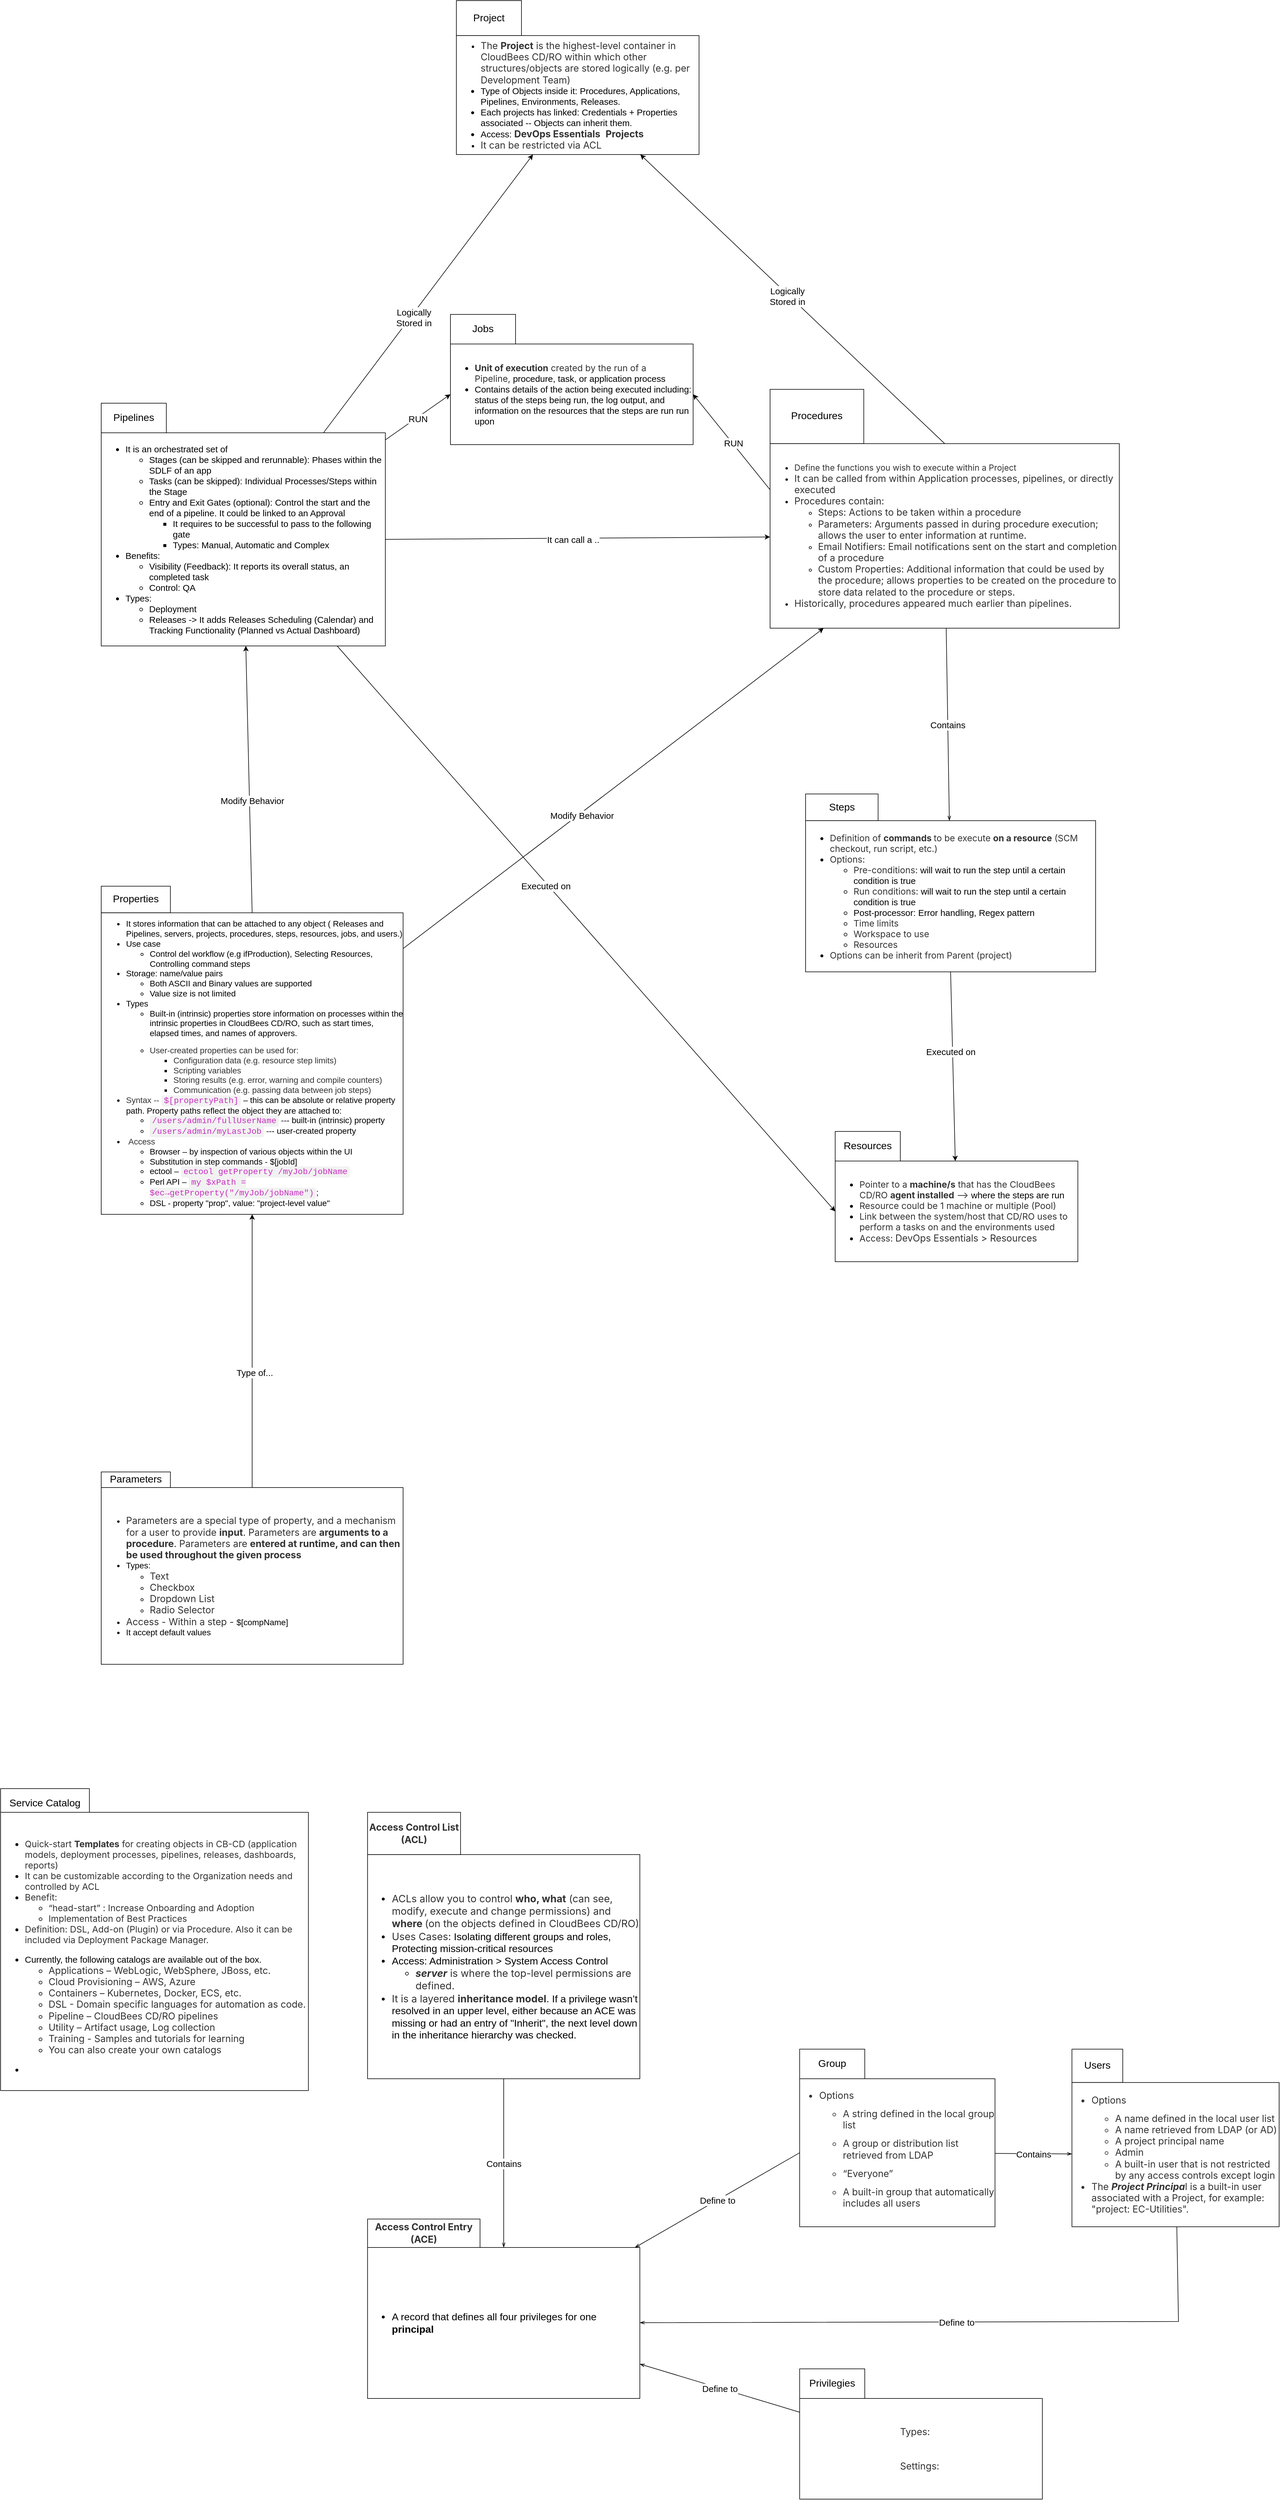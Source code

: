 <mxfile version="20.5.1" type="github">
  <diagram id="cunmrRQe3pm6SeLoBSLd" name="Page-1">
    <mxGraphModel dx="1236" dy="1396" grid="1" gridSize="10" guides="1" tooltips="1" connect="1" arrows="1" fold="1" page="1" pageScale="1" pageWidth="850" pageHeight="1100" math="0" shadow="0">
      <root>
        <mxCell id="0" />
        <mxCell id="1" parent="0" />
        <mxCell id="KL4kwilNAHB5f6T94Mk6-11" value="" style="endArrow=classic;html=1;rounded=0;fontSize=15;entryX=0;entryY=0.5;entryDx=0;entryDy=0;" parent="1" source="KL4kwilNAHB5f6T94Mk6-6" target="KL4kwilNAHB5f6T94Mk6-10" edge="1">
          <mxGeometry width="50" height="50" relative="1" as="geometry">
            <mxPoint x="530" y="640" as="sourcePoint" />
            <mxPoint x="580" y="590" as="targetPoint" />
          </mxGeometry>
        </mxCell>
        <mxCell id="KL4kwilNAHB5f6T94Mk6-12" value="RUN" style="edgeLabel;html=1;align=center;verticalAlign=middle;resizable=0;points=[];fontSize=15;" parent="KL4kwilNAHB5f6T94Mk6-11" vertex="1" connectable="0">
          <mxGeometry x="-0.024" y="-2" relative="1" as="geometry">
            <mxPoint as="offset" />
          </mxGeometry>
        </mxCell>
        <mxCell id="KL4kwilNAHB5f6T94Mk6-13" value="" style="group" parent="1" vertex="1" connectable="0">
          <mxGeometry x="1070" y="580" width="470" height="320" as="geometry" />
        </mxCell>
        <mxCell id="KL4kwilNAHB5f6T94Mk6-9" value="&lt;font style=&quot;font-size: 17px;&quot;&gt;Jobs&lt;br&gt;&lt;/font&gt;" style="rounded=0;whiteSpace=wrap;html=1;" parent="KL4kwilNAHB5f6T94Mk6-13" vertex="1">
          <mxGeometry width="110" height="50" as="geometry" />
        </mxCell>
        <mxCell id="KL4kwilNAHB5f6T94Mk6-10" value="&lt;ul style=&quot;text-align: left; font-size: 15px;&quot;&gt;&lt;li style=&quot;&quot;&gt;&lt;font face=&quot;-apple-system, system-ui, Segoe UI, Ubuntu, sans-serif, Apple Color Emoji, Segoe UI Emoji, Segoe UI Symbol, Noto Color Emoji&quot; color=&quot;#333333&quot;&gt;&lt;span style=&quot;background-color: rgb(255, 255, 255);&quot;&gt;&lt;b&gt;Unit of execution&lt;/b&gt; created by the run of a Pipeline,&amp;nbsp;&lt;/span&gt;&lt;/font&gt;procedure, task, or application process&lt;/li&gt;&lt;li style=&quot;&quot;&gt;Contains details of the action being executed including: status of the steps being run, the log output, and information on the resources that the steps are run run upon&lt;/li&gt;&lt;/ul&gt;" style="rounded=0;whiteSpace=wrap;html=1;fontSize=14;" parent="KL4kwilNAHB5f6T94Mk6-13" vertex="1">
          <mxGeometry y="50" width="410" height="170" as="geometry" />
        </mxCell>
        <mxCell id="KL4kwilNAHB5f6T94Mk6-14" value="" style="group" parent="1" vertex="1" connectable="0">
          <mxGeometry x="480" y="730" width="480" height="410" as="geometry" />
        </mxCell>
        <mxCell id="KL4kwilNAHB5f6T94Mk6-5" value="&lt;font style=&quot;font-size: 17px;&quot;&gt;Pipelines&lt;br&gt;&lt;/font&gt;" style="rounded=0;whiteSpace=wrap;html=1;" parent="KL4kwilNAHB5f6T94Mk6-14" vertex="1">
          <mxGeometry width="110" height="50" as="geometry" />
        </mxCell>
        <mxCell id="KL4kwilNAHB5f6T94Mk6-6" value="&lt;ul style=&quot;text-align: left; font-size: 15px;&quot;&gt;&lt;li style=&quot;&quot;&gt;It is an orchestrated set of&lt;/li&gt;&lt;ul&gt;&lt;li style=&quot;&quot;&gt;Stages (can be skipped and rerunnable): Phases within the SDLF of an app&lt;/li&gt;&lt;li style=&quot;&quot;&gt;Tasks (can be skipped): Individual Processes/Steps within the Stage&amp;nbsp;&lt;/li&gt;&lt;li style=&quot;&quot;&gt;Entry and Exit Gates (optional): Control the start and the end of a pipeline. It could be linked to an Approval&lt;/li&gt;&lt;ul&gt;&lt;li style=&quot;&quot;&gt;It requires to be successful to pass to the following gate&lt;/li&gt;&lt;li style=&quot;&quot;&gt;Types: Manual, Automatic and Complex&lt;/li&gt;&lt;/ul&gt;&lt;/ul&gt;&lt;li style=&quot;&quot;&gt;Benefits:&lt;/li&gt;&lt;ul&gt;&lt;li style=&quot;&quot;&gt;Visibility (Feedback): It reports its overall status, an completed task&lt;/li&gt;&lt;li style=&quot;&quot;&gt;Control: QA&lt;/li&gt;&lt;/ul&gt;&lt;li style=&quot;&quot;&gt;Types:&lt;/li&gt;&lt;ul&gt;&lt;li style=&quot;&quot;&gt;Deployment&lt;/li&gt;&lt;li style=&quot;&quot;&gt;Releases -&amp;gt; It adds Releases Scheduling (Calendar) and Tracking Functionality (Planned vs Actual Dashboard)&lt;/li&gt;&lt;/ul&gt;&lt;/ul&gt;" style="rounded=0;whiteSpace=wrap;html=1;fontSize=14;" parent="KL4kwilNAHB5f6T94Mk6-14" vertex="1">
          <mxGeometry y="50" width="480" height="360" as="geometry" />
        </mxCell>
        <mxCell id="KL4kwilNAHB5f6T94Mk6-18" value="" style="endArrow=classic;html=1;rounded=0;fontSize=15;exitX=0.5;exitY=0;exitDx=0;exitDy=0;" parent="1" source="2sUulGhKF5afohLX6DZR-32" target="KL4kwilNAHB5f6T94Mk6-6" edge="1">
          <mxGeometry width="50" height="50" relative="1" as="geometry">
            <mxPoint x="360" y="550" as="sourcePoint" />
            <mxPoint x="722.842" y="350" as="targetPoint" />
          </mxGeometry>
        </mxCell>
        <mxCell id="KL4kwilNAHB5f6T94Mk6-24" value="Modify Behavior" style="edgeLabel;html=1;align=center;verticalAlign=middle;resizable=0;points=[];fontSize=15;" parent="KL4kwilNAHB5f6T94Mk6-18" vertex="1" connectable="0">
          <mxGeometry x="-0.157" y="-4" relative="1" as="geometry">
            <mxPoint as="offset" />
          </mxGeometry>
        </mxCell>
        <mxCell id="KL4kwilNAHB5f6T94Mk6-20" value="" style="group" parent="1" vertex="1" connectable="0">
          <mxGeometry x="1610" y="670" width="590" height="440" as="geometry" />
        </mxCell>
        <mxCell id="2sUulGhKF5afohLX6DZR-43" value="" style="group" parent="KL4kwilNAHB5f6T94Mk6-20" vertex="1" connectable="0">
          <mxGeometry y="36.621" width="590" height="403.379" as="geometry" />
        </mxCell>
        <mxCell id="KL4kwilNAHB5f6T94Mk6-21" value="&lt;font style=&quot;font-size: 17px;&quot;&gt;Procedures&lt;br&gt;&lt;/font&gt;" style="rounded=0;whiteSpace=wrap;html=1;" parent="2sUulGhKF5afohLX6DZR-43" vertex="1">
          <mxGeometry width="158.293" height="91.677" as="geometry" />
        </mxCell>
        <mxCell id="KL4kwilNAHB5f6T94Mk6-22" value="&lt;ul style=&quot;text-align: left;&quot;&gt;&lt;li style=&quot;&quot;&gt;&lt;font style=&quot;font-size: 14px;&quot;&gt;&lt;span style=&quot;color: rgb(51, 51, 51); font-family: -apple-system, &amp;quot;system-ui&amp;quot;, &amp;quot;Segoe UI&amp;quot;, Ubuntu, sans-serif, &amp;quot;Apple Color Emoji&amp;quot;, &amp;quot;Segoe UI Emoji&amp;quot;, &amp;quot;Segoe UI Symbol&amp;quot;, &amp;quot;Noto Color Emoji&amp;quot;; background-color: rgb(255, 255, 255);&quot;&gt;Define the functions you wish to execute within a Project&lt;/span&gt;&lt;br&gt;&lt;/font&gt;&lt;/li&gt;&lt;li style=&quot;&quot;&gt;&lt;span style=&quot;color: rgb(51, 51, 51); font-family: -apple-system, &amp;quot;system-ui&amp;quot;, &amp;quot;Segoe UI&amp;quot;, Ubuntu, sans-serif, &amp;quot;Apple Color Emoji&amp;quot;, &amp;quot;Segoe UI Emoji&amp;quot;, &amp;quot;Segoe UI Symbol&amp;quot;, &amp;quot;Noto Color Emoji&amp;quot;; background-color: rgb(255, 255, 255);&quot;&gt;&lt;font size=&quot;3&quot;&gt;It can be called from within Application processes, pipelines, or directly executed&lt;br&gt;&lt;/font&gt;&lt;/span&gt;&lt;/li&gt;&lt;li style=&quot;&quot;&gt;&lt;font size=&quot;3&quot;&gt;&lt;span style=&quot;color: rgb(51, 51, 51); font-family: -apple-system, system-ui, &amp;quot;Segoe UI&amp;quot;, Ubuntu, sans-serif, &amp;quot;Apple Color Emoji&amp;quot;, &amp;quot;Segoe UI Emoji&amp;quot;, &amp;quot;Segoe UI Symbol&amp;quot;, &amp;quot;Noto Color Emoji&amp;quot;; background-color: initial;&quot;&gt;Procedures contain:&lt;/span&gt;&lt;br&gt;&lt;/font&gt;&lt;/li&gt;&lt;ul&gt;&lt;li style=&quot;&quot;&gt;&lt;span style=&quot;color: rgb(51, 51, 51); font-family: -apple-system, system-ui, &amp;quot;Segoe UI&amp;quot;, Ubuntu, sans-serif, &amp;quot;Apple Color Emoji&amp;quot;, &amp;quot;Segoe UI Emoji&amp;quot;, &amp;quot;Segoe UI Symbol&amp;quot;, &amp;quot;Noto Color Emoji&amp;quot;; background-color: initial;&quot;&gt;&lt;font size=&quot;3&quot;&gt;Steps: Actions to be taken within a procedure&lt;/font&gt;&lt;/span&gt;&lt;/li&gt;&lt;li style=&quot;&quot;&gt;&lt;span style=&quot;color: rgb(51, 51, 51); font-family: -apple-system, system-ui, &amp;quot;Segoe UI&amp;quot;, Ubuntu, sans-serif, &amp;quot;Apple Color Emoji&amp;quot;, &amp;quot;Segoe UI Emoji&amp;quot;, &amp;quot;Segoe UI Symbol&amp;quot;, &amp;quot;Noto Color Emoji&amp;quot;; background-color: initial;&quot;&gt;&lt;font size=&quot;3&quot;&gt;Parameters: Arguments passed in during procedure execution; allows the user to enter information at runtime.&lt;/font&gt;&lt;/span&gt;&lt;/li&gt;&lt;li style=&quot;&quot;&gt;&lt;span style=&quot;color: rgb(51, 51, 51); font-family: -apple-system, system-ui, &amp;quot;Segoe UI&amp;quot;, Ubuntu, sans-serif, &amp;quot;Apple Color Emoji&amp;quot;, &amp;quot;Segoe UI Emoji&amp;quot;, &amp;quot;Segoe UI Symbol&amp;quot;, &amp;quot;Noto Color Emoji&amp;quot;; background-color: initial;&quot;&gt;&lt;font size=&quot;3&quot;&gt;Email Notifiers: Email notifications sent on the start and completion of a procedure&lt;/font&gt;&lt;/span&gt;&lt;/li&gt;&lt;li style=&quot;&quot;&gt;&lt;font size=&quot;3&quot; face=&quot;-apple-system, system-ui, Segoe UI, Ubuntu, sans-serif, Apple Color Emoji, Segoe UI Emoji, Segoe UI Symbol, Noto Color Emoji&quot; color=&quot;#333333&quot;&gt;Custom Properties: Additional information that could be used by the procedure; allows properties to be created on the procedure to store data related to the procedure or steps.&lt;/font&gt;&lt;/li&gt;&lt;/ul&gt;&lt;li&gt;&lt;font size=&quot;3&quot; face=&quot;-apple-system, system-ui, Segoe UI, Ubuntu, sans-serif, Apple Color Emoji, Segoe UI Emoji, Segoe UI Symbol, Noto Color Emoji&quot; color=&quot;#333333&quot;&gt;Historically, procedures appeared much earlier than pipelines.&lt;br&gt;&lt;/font&gt;&lt;/li&gt;&lt;/ul&gt;" style="rounded=0;whiteSpace=wrap;html=1;fontSize=14;" parent="2sUulGhKF5afohLX6DZR-43" vertex="1">
          <mxGeometry y="91.677" width="590" height="311.702" as="geometry" />
        </mxCell>
        <mxCell id="KL4kwilNAHB5f6T94Mk6-25" value="" style="endArrow=classic;html=1;rounded=0;fontSize=15;exitX=0.5;exitY=0;exitDx=0;exitDy=0;" parent="1" source="KL4kwilNAHB5f6T94Mk6-22" target="KL4kwilNAHB5f6T94Mk6-17" edge="1">
          <mxGeometry width="50" height="50" relative="1" as="geometry">
            <mxPoint x="310" y="600" as="sourcePoint" />
            <mxPoint x="310" y="500" as="targetPoint" />
          </mxGeometry>
        </mxCell>
        <mxCell id="2sUulGhKF5afohLX6DZR-15" value="&lt;span style=&quot;font-size: 15px;&quot;&gt;Logically&lt;/span&gt;&lt;br style=&quot;font-size: 15px;&quot;&gt;&lt;span style=&quot;font-size: 15px;&quot;&gt;Stored in&lt;/span&gt;" style="edgeLabel;html=1;align=center;verticalAlign=middle;resizable=0;points=[];fontSize=14;" parent="KL4kwilNAHB5f6T94Mk6-25" vertex="1" connectable="0">
          <mxGeometry x="0.03" y="2" relative="1" as="geometry">
            <mxPoint as="offset" />
          </mxGeometry>
        </mxCell>
        <mxCell id="KL4kwilNAHB5f6T94Mk6-28" value="" style="endArrow=classic;html=1;rounded=0;fontSize=15;" parent="1" source="KL4kwilNAHB5f6T94Mk6-6" target="KL4kwilNAHB5f6T94Mk6-17" edge="1">
          <mxGeometry width="50" height="50" relative="1" as="geometry">
            <mxPoint x="439.99" y="341.87" as="sourcePoint" />
            <mxPoint x="354.291" y="250.0" as="targetPoint" />
          </mxGeometry>
        </mxCell>
        <mxCell id="KL4kwilNAHB5f6T94Mk6-29" value="Logically &lt;br&gt;Stored in" style="edgeLabel;html=1;align=center;verticalAlign=middle;resizable=0;points=[];fontSize=15;" parent="KL4kwilNAHB5f6T94Mk6-28" vertex="1" connectable="0">
          <mxGeometry x="-0.157" y="-4" relative="1" as="geometry">
            <mxPoint as="offset" />
          </mxGeometry>
        </mxCell>
        <mxCell id="2sUulGhKF5afohLX6DZR-12" value="" style="group" parent="1" vertex="1" connectable="0">
          <mxGeometry x="930" y="3070" width="460" height="490" as="geometry" />
        </mxCell>
        <mxCell id="2sUulGhKF5afohLX6DZR-3" value="&lt;div style=&quot;text-align: left; font-size: 17px;&quot;&gt;&lt;ul&gt;&lt;li&gt;&lt;span style=&quot;color: rgb(51, 51, 51); font-family: -apple-system, &amp;quot;system-ui&amp;quot;, &amp;quot;Segoe UI&amp;quot;, Ubuntu, sans-serif, &amp;quot;Apple Color Emoji&amp;quot;, &amp;quot;Segoe UI Emoji&amp;quot;, &amp;quot;Segoe UI Symbol&amp;quot;, &amp;quot;Noto Color Emoji&amp;quot;; background-color: rgb(255, 255, 255);&quot;&gt;ACLs allow you to control &lt;b&gt;who, what&lt;/b&gt; (can see, modify, execute and change permissions) and &lt;b&gt;where &lt;/b&gt;(on the objects defined in CloudBees CD/RO)&lt;/span&gt;&lt;/li&gt;&lt;li&gt;&lt;span style=&quot;color: rgb(51, 51, 51); font-family: -apple-system, &amp;quot;system-ui&amp;quot;, &amp;quot;Segoe UI&amp;quot;, Ubuntu, sans-serif, &amp;quot;Apple Color Emoji&amp;quot;, &amp;quot;Segoe UI Emoji&amp;quot;, &amp;quot;Segoe UI Symbol&amp;quot;, &amp;quot;Noto Color Emoji&amp;quot;; background-color: rgb(255, 255, 255);&quot;&gt;Uses Cases:&amp;nbsp;&lt;/span&gt;Isolating different groups and roles, Protecting mission-critical resources&lt;/li&gt;&lt;li&gt;Access: Administration &amp;gt; System Access Control&lt;/li&gt;&lt;ul&gt;&lt;li&gt;&lt;span style=&quot;color: rgb(51, 51, 51); font-family: -apple-system, &amp;quot;system-ui&amp;quot;, &amp;quot;Segoe UI&amp;quot;, Ubuntu, sans-serif, &amp;quot;Apple Color Emoji&amp;quot;, &amp;quot;Segoe UI Emoji&amp;quot;, &amp;quot;Segoe UI Symbol&amp;quot;, &amp;quot;Noto Color Emoji&amp;quot;; background-color: rgb(255, 255, 255);&quot;&gt;&lt;b&gt;&lt;i&gt;server&lt;/i&gt;&lt;/b&gt; is where the top-level permissions are defined.&lt;br&gt;&lt;/span&gt;&lt;/li&gt;&lt;/ul&gt;&lt;li&gt;&lt;span style=&quot;color: rgb(51, 51, 51); font-family: -apple-system, &amp;quot;system-ui&amp;quot;, &amp;quot;Segoe UI&amp;quot;, Ubuntu, sans-serif, &amp;quot;Apple Color Emoji&amp;quot;, &amp;quot;Segoe UI Emoji&amp;quot;, &amp;quot;Segoe UI Symbol&amp;quot;, &amp;quot;Noto Color Emoji&amp;quot;; background-color: rgb(255, 255, 255);&quot;&gt;It is a layered &lt;b&gt;inheritance model&lt;/b&gt;.&amp;nbsp;&lt;/span&gt;If a privilege wasn’t resolved in an upper level, either because an ACE was missing or had an entry of &quot;Inherit&quot;, the next level down in the inheritance hierarchy was checked.&lt;/li&gt;&lt;/ul&gt;&lt;/div&gt;" style="rounded=0;whiteSpace=wrap;html=1;fontSize=14;" parent="2sUulGhKF5afohLX6DZR-12" vertex="1">
          <mxGeometry y="111.364" width="460.0" height="378.636" as="geometry" />
        </mxCell>
        <mxCell id="2sUulGhKF5afohLX6DZR-10" value="&lt;font style=&quot;font-size: 17px;&quot;&gt;&lt;span style=&quot;box-sizing: border-box; font-weight: bolder; color: rgb(51, 51, 51); font-family: -apple-system, &amp;quot;system-ui&amp;quot;, &amp;quot;Segoe UI&amp;quot;, Ubuntu, sans-serif, &amp;quot;Apple Color Emoji&amp;quot;, &amp;quot;Segoe UI Emoji&amp;quot;, &amp;quot;Segoe UI Symbol&amp;quot;, &amp;quot;Noto Color Emoji&amp;quot;; font-size: 16px; text-align: left; background-color: rgb(255, 255, 255);&quot;&gt;Access Control List (ACL)&lt;/span&gt;&lt;br&gt;&lt;/font&gt;" style="rounded=0;whiteSpace=wrap;html=1;" parent="2sUulGhKF5afohLX6DZR-12" vertex="1">
          <mxGeometry y="40" width="157.07" height="71.36" as="geometry" />
        </mxCell>
        <mxCell id="2sUulGhKF5afohLX6DZR-13" value="" style="group" parent="1" vertex="1" connectable="0">
          <mxGeometry x="1080" y="50" width="410" height="260" as="geometry" />
        </mxCell>
        <mxCell id="KL4kwilNAHB5f6T94Mk6-15" value="" style="group" parent="2sUulGhKF5afohLX6DZR-13" vertex="1" connectable="0">
          <mxGeometry width="410" height="260" as="geometry" />
        </mxCell>
        <mxCell id="KL4kwilNAHB5f6T94Mk6-16" value="&lt;font style=&quot;font-size: 17px;&quot;&gt;Project&lt;br&gt;&lt;/font&gt;" style="rounded=0;whiteSpace=wrap;html=1;" parent="KL4kwilNAHB5f6T94Mk6-15" vertex="1">
          <mxGeometry width="110" height="59.091" as="geometry" />
        </mxCell>
        <mxCell id="KL4kwilNAHB5f6T94Mk6-17" value="&lt;ul style=&quot;text-align: left;&quot;&gt;&lt;li style=&quot;&quot;&gt;&lt;span style=&quot;font-size: 16px; color: rgb(51, 51, 51); font-family: -apple-system, &amp;quot;system-ui&amp;quot;, &amp;quot;Segoe UI&amp;quot;, Ubuntu, sans-serif, &amp;quot;Apple Color Emoji&amp;quot;, &amp;quot;Segoe UI Emoji&amp;quot;, &amp;quot;Segoe UI Symbol&amp;quot;, &amp;quot;Noto Color Emoji&amp;quot;; background-color: rgb(255, 255, 255);&quot;&gt;The&amp;nbsp;&lt;/span&gt;&lt;span style=&quot;font-size: 16px; box-sizing: border-box; font-weight: bolder; color: rgb(51, 51, 51); font-family: -apple-system, &amp;quot;system-ui&amp;quot;, &amp;quot;Segoe UI&amp;quot;, Ubuntu, sans-serif, &amp;quot;Apple Color Emoji&amp;quot;, &amp;quot;Segoe UI Emoji&amp;quot;, &amp;quot;Segoe UI Symbol&amp;quot;, &amp;quot;Noto Color Emoji&amp;quot;; background-color: rgb(255, 255, 255);&quot;&gt;Project&lt;/span&gt;&lt;span style=&quot;background-color: rgb(255, 255, 255);&quot;&gt;&lt;font face=&quot;-apple-system, system-ui, Segoe UI, Ubuntu, sans-serif, Apple Color Emoji, Segoe UI Emoji, Segoe UI Symbol, Noto Color Emoji&quot; color=&quot;#333333&quot;&gt;&lt;span style=&quot;font-size: 16px;&quot;&gt;&amp;nbsp;is the highest-level container in CloudBees CD/RO within which other structures/objects are stored logically&amp;nbsp;(e.g. per Development&amp;nbsp;Team)&lt;/span&gt;&lt;/font&gt;&lt;/span&gt;&lt;/li&gt;&lt;li style=&quot;font-size: 15px;&quot;&gt;Type of Objects inside it: Procedures, Applications, Pipelines, Environments, Releases.&amp;nbsp;&lt;/li&gt;&lt;li style=&quot;font-size: 15px;&quot;&gt;Each projects has linked: Credentials + Properties associated -- Objects can inherit them.&lt;br&gt;&lt;/li&gt;&lt;li style=&quot;font-size: 15px;&quot;&gt;Access:&amp;nbsp;&lt;span style=&quot;box-sizing: border-box; font-weight: bolder; color: rgb(51, 51, 51); font-family: -apple-system, &amp;quot;system-ui&amp;quot;, &amp;quot;Segoe UI&amp;quot;, Ubuntu, sans-serif, &amp;quot;Apple Color Emoji&amp;quot;, &amp;quot;Segoe UI Emoji&amp;quot;, &amp;quot;Segoe UI Symbol&amp;quot;, &amp;quot;Noto Color Emoji&amp;quot;; font-size: 16px; background-color: rgb(255, 255, 255);&quot; class=&quot;menu&quot;&gt;DevOps Essentials&lt;/span&gt;&lt;span style=&quot;color: rgb(51, 51, 51); font-family: -apple-system, &amp;quot;system-ui&amp;quot;, &amp;quot;Segoe UI&amp;quot;, Ubuntu, sans-serif, &amp;quot;Apple Color Emoji&amp;quot;, &amp;quot;Segoe UI Emoji&amp;quot;, &amp;quot;Segoe UI Symbol&amp;quot;, &amp;quot;Noto Color Emoji&amp;quot;; font-size: 16px; background-color: rgb(255, 255, 255);&quot;&gt;&amp;nbsp;&lt;/span&gt;&lt;span style=&quot;box-sizing: border-box; -webkit-font-smoothing: antialiased; display: inline-block; font-variant-numeric: normal; font-variant-east-asian: normal; text-rendering: auto; line-height: 1; font-family: &amp;quot;Font Awesome 5 Free&amp;quot;; font-weight: 900; color: rgb(51, 51, 51); font-size: 16px; background-color: rgb(255, 255, 255);&quot; class=&quot;fa fa-angle-right caret&quot;&gt;&lt;/span&gt;&lt;span style=&quot;color: rgb(51, 51, 51); font-family: -apple-system, &amp;quot;system-ui&amp;quot;, &amp;quot;Segoe UI&amp;quot;, Ubuntu, sans-serif, &amp;quot;Apple Color Emoji&amp;quot;, &amp;quot;Segoe UI Emoji&amp;quot;, &amp;quot;Segoe UI Symbol&amp;quot;, &amp;quot;Noto Color Emoji&amp;quot;; font-size: 16px; background-color: rgb(255, 255, 255);&quot;&gt;&amp;nbsp;&lt;/span&gt;&lt;span style=&quot;box-sizing: border-box; font-weight: bolder; color: rgb(51, 51, 51); font-family: -apple-system, &amp;quot;system-ui&amp;quot;, &amp;quot;Segoe UI&amp;quot;, Ubuntu, sans-serif, &amp;quot;Apple Color Emoji&amp;quot;, &amp;quot;Segoe UI Emoji&amp;quot;, &amp;quot;Segoe UI Symbol&amp;quot;, &amp;quot;Noto Color Emoji&amp;quot;; font-size: 16px; background-color: rgb(255, 255, 255);&quot; class=&quot;menuitem&quot;&gt;Projects&lt;/span&gt;&lt;/li&gt;&lt;li style=&quot;&quot;&gt;&lt;font face=&quot;-apple-system, system-ui, Segoe UI, Ubuntu, sans-serif, Apple Color Emoji, Segoe UI Emoji, Segoe UI Symbol, Noto Color Emoji&quot; color=&quot;#333333&quot;&gt;&lt;span style=&quot;font-size: 16px; background-color: rgb(255, 255, 255);&quot;&gt;It can be restricted via ACL&lt;/span&gt;&lt;/font&gt;&lt;/li&gt;&lt;/ul&gt;" style="rounded=0;whiteSpace=wrap;html=1;fontSize=14;" parent="2sUulGhKF5afohLX6DZR-13" vertex="1">
          <mxGeometry y="59.091" width="410" height="200.909" as="geometry" />
        </mxCell>
        <mxCell id="2sUulGhKF5afohLX6DZR-16" value="" style="group" parent="1" vertex="1" connectable="0">
          <mxGeometry x="1670" y="1360" width="490" height="330.45" as="geometry" />
        </mxCell>
        <mxCell id="2sUulGhKF5afohLX6DZR-17" value="&lt;font style=&quot;font-size: 17px;&quot;&gt;Steps&lt;br&gt;&lt;/font&gt;" style="rounded=0;whiteSpace=wrap;html=1;" parent="2sUulGhKF5afohLX6DZR-16" vertex="1">
          <mxGeometry y="30" width="122.5" height="45.1" as="geometry" />
        </mxCell>
        <mxCell id="2sUulGhKF5afohLX6DZR-18" value="&lt;ul style=&quot;text-align: left; font-size: 15px;&quot;&gt;&lt;li style=&quot;&quot;&gt;&lt;font face=&quot;-apple-system, system-ui, Segoe UI, Ubuntu, sans-serif, Apple Color Emoji, Segoe UI Emoji, Segoe UI Symbol, Noto Color Emoji&quot; color=&quot;#333333&quot;&gt;&lt;span style=&quot;background-color: rgb(255, 255, 255);&quot;&gt;Definition of &lt;b&gt;commands &lt;/b&gt;to be execute &lt;b&gt;on a resource&lt;/b&gt; (SCM checkout, run script, etc.)&lt;/span&gt;&lt;/font&gt;&lt;/li&gt;&lt;li style=&quot;&quot;&gt;&lt;font face=&quot;-apple-system, system-ui, Segoe UI, Ubuntu, sans-serif, Apple Color Emoji, Segoe UI Emoji, Segoe UI Symbol, Noto Color Emoji&quot; color=&quot;#333333&quot;&gt;&lt;span style=&quot;background-color: rgb(255, 255, 255);&quot;&gt;Options:&lt;/span&gt;&lt;/font&gt;&lt;/li&gt;&lt;ul&gt;&lt;li style=&quot;&quot;&gt;&lt;font face=&quot;-apple-system, system-ui, Segoe UI, Ubuntu, sans-serif, Apple Color Emoji, Segoe UI Emoji, Segoe UI Symbol, Noto Color Emoji&quot; color=&quot;#333333&quot;&gt;&lt;span style=&quot;background-color: rgb(255, 255, 255);&quot;&gt;Pre-conditions:&amp;nbsp;&lt;/span&gt;&lt;/font&gt;will wait to run the step until a certain condition is true&lt;/li&gt;&lt;li style=&quot;&quot;&gt;&lt;font face=&quot;-apple-system, system-ui, Segoe UI, Ubuntu, sans-serif, Apple Color Emoji, Segoe UI Emoji, Segoe UI Symbol, Noto Color Emoji&quot; color=&quot;#333333&quot;&gt;&lt;span style=&quot;background-color: rgb(255, 255, 255);&quot;&gt;Run conditions:&amp;nbsp;&lt;/span&gt;&lt;/font&gt;will wait to run the step until a certain condition is true&lt;/li&gt;&lt;li style=&quot;&quot;&gt;Post-processor: Error handling, Regex pattern&lt;/li&gt;&lt;li style=&quot;&quot;&gt;&lt;font face=&quot;-apple-system, system-ui, Segoe UI, Ubuntu, sans-serif, Apple Color Emoji, Segoe UI Emoji, Segoe UI Symbol, Noto Color Emoji&quot; color=&quot;#333333&quot;&gt;&lt;span style=&quot;background-color: rgb(255, 255, 255);&quot;&gt;Time limits&lt;/span&gt;&lt;/font&gt;&lt;/li&gt;&lt;li style=&quot;&quot;&gt;&lt;font face=&quot;-apple-system, system-ui, Segoe UI, Ubuntu, sans-serif, Apple Color Emoji, Segoe UI Emoji, Segoe UI Symbol, Noto Color Emoji&quot; color=&quot;#333333&quot;&gt;&lt;span style=&quot;background-color: rgb(255, 255, 255);&quot;&gt;Workspace to use&lt;/span&gt;&lt;/font&gt;&lt;/li&gt;&lt;li style=&quot;&quot;&gt;&lt;font face=&quot;-apple-system, system-ui, Segoe UI, Ubuntu, sans-serif, Apple Color Emoji, Segoe UI Emoji, Segoe UI Symbol, Noto Color Emoji&quot; color=&quot;#333333&quot;&gt;&lt;span style=&quot;background-color: rgb(255, 255, 255);&quot;&gt;Resources&lt;/span&gt;&lt;/font&gt;&lt;/li&gt;&lt;/ul&gt;&lt;li&gt;&lt;font face=&quot;-apple-system, system-ui, Segoe UI, Ubuntu, sans-serif, Apple Color Emoji, Segoe UI Emoji, Segoe UI Symbol, Noto Color Emoji&quot; color=&quot;#333333&quot;&gt;Options can be inherit from Parent (project)&lt;/font&gt;&lt;/li&gt;&lt;/ul&gt;" style="rounded=0;whiteSpace=wrap;html=1;fontSize=14;" parent="2sUulGhKF5afohLX6DZR-16" vertex="1">
          <mxGeometry y="75.102" width="490.0" height="255.348" as="geometry" />
        </mxCell>
        <mxCell id="2sUulGhKF5afohLX6DZR-20" value="Contains" style="endArrow=none;html=1;rounded=0;fontSize=15;endFill=0;startArrow=openThin;startFill=0;" parent="1" source="2sUulGhKF5afohLX6DZR-18" target="KL4kwilNAHB5f6T94Mk6-22" edge="1">
          <mxGeometry width="50" height="50" relative="1" as="geometry">
            <mxPoint x="1970" y="705" as="sourcePoint" />
            <mxPoint x="2120" y="670" as="targetPoint" />
          </mxGeometry>
        </mxCell>
        <mxCell id="2sUulGhKF5afohLX6DZR-22" value="" style="group" parent="1" vertex="1" connectable="0">
          <mxGeometry x="1730" y="1960" width="410" height="220" as="geometry" />
        </mxCell>
        <mxCell id="2sUulGhKF5afohLX6DZR-45" value="" style="group" parent="2sUulGhKF5afohLX6DZR-22" vertex="1" connectable="0">
          <mxGeometry x="-10" width="410" height="220" as="geometry" />
        </mxCell>
        <mxCell id="KL4kwilNAHB5f6T94Mk6-1" value="&lt;font style=&quot;font-size: 17px;&quot;&gt;Resources&lt;/font&gt;" style="rounded=0;whiteSpace=wrap;html=1;" parent="2sUulGhKF5afohLX6DZR-45" vertex="1">
          <mxGeometry width="110" height="50" as="geometry" />
        </mxCell>
        <mxCell id="KL4kwilNAHB5f6T94Mk6-4" value="&lt;ul style=&quot;text-align: left; font-size: 15px;&quot;&gt;&lt;li style=&quot;&quot;&gt;&lt;span style=&quot;color: rgb(51, 51, 51); font-family: -apple-system, &amp;quot;system-ui&amp;quot;, &amp;quot;Segoe UI&amp;quot;, Ubuntu, sans-serif, &amp;quot;Apple Color Emoji&amp;quot;, &amp;quot;Segoe UI Emoji&amp;quot;, &amp;quot;Segoe UI Symbol&amp;quot;, &amp;quot;Noto Color Emoji&amp;quot;; background-color: rgb(255, 255, 255);&quot;&gt;&lt;font style=&quot;font-size: 15px;&quot;&gt;Pointer to a &lt;b&gt;machine/s&lt;/b&gt; that has the CloudBees CD/RO &lt;b&gt;agent installed&lt;/b&gt;&amp;nbsp;--&amp;gt;&amp;nbsp;&lt;/font&gt;&lt;/span&gt;where the steps are run&lt;/li&gt;&lt;li style=&quot;&quot;&gt;&lt;span style=&quot;color: rgb(51, 51, 51); font-family: -apple-system, &amp;quot;system-ui&amp;quot;, &amp;quot;Segoe UI&amp;quot;, Ubuntu, sans-serif, &amp;quot;Apple Color Emoji&amp;quot;, &amp;quot;Segoe UI Emoji&amp;quot;, &amp;quot;Segoe UI Symbol&amp;quot;, &amp;quot;Noto Color Emoji&amp;quot;; background-color: rgb(255, 255, 255);&quot;&gt;Resource could be 1 machine or multiple (Pool)&lt;/span&gt;&lt;/li&gt;&lt;li style=&quot;&quot;&gt;&lt;span style=&quot;color: rgb(51, 51, 51); font-family: -apple-system, &amp;quot;system-ui&amp;quot;, &amp;quot;Segoe UI&amp;quot;, Ubuntu, sans-serif, &amp;quot;Apple Color Emoji&amp;quot;, &amp;quot;Segoe UI Emoji&amp;quot;, &amp;quot;Segoe UI Symbol&amp;quot;, &amp;quot;Noto Color Emoji&amp;quot;; background-color: rgb(255, 255, 255);&quot;&gt;Link between the system/host that CD/RO uses to perform a tasks on and the environments used&lt;/span&gt;&lt;br&gt;&lt;/li&gt;&lt;li style=&quot;&quot;&gt;&lt;span style=&quot;color: rgb(51, 51, 51); font-family: -apple-system, &amp;quot;system-ui&amp;quot;, &amp;quot;Segoe UI&amp;quot;, Ubuntu, sans-serif, &amp;quot;Apple Color Emoji&amp;quot;, &amp;quot;Segoe UI Emoji&amp;quot;, &amp;quot;Segoe UI Symbol&amp;quot;, &amp;quot;Noto Color Emoji&amp;quot;; background-color: rgb(255, 255, 255);&quot;&gt;Access:&amp;nbsp;&lt;/span&gt;&lt;span style=&quot;box-sizing: border-box; color: rgb(51, 51, 51); font-family: -apple-system, &amp;quot;system-ui&amp;quot;, &amp;quot;Segoe UI&amp;quot;, Ubuntu, sans-serif, &amp;quot;Apple Color Emoji&amp;quot;, &amp;quot;Segoe UI Emoji&amp;quot;, &amp;quot;Segoe UI Symbol&amp;quot;, &amp;quot;Noto Color Emoji&amp;quot;; font-size: 16px; background-color: rgb(255, 255, 255);&quot; class=&quot;menu&quot;&gt;DevOps Essentials &amp;gt;&lt;/span&gt;&lt;span style=&quot;color: rgb(51, 51, 51); font-family: -apple-system, &amp;quot;system-ui&amp;quot;, &amp;quot;Segoe UI&amp;quot;, Ubuntu, sans-serif, &amp;quot;Apple Color Emoji&amp;quot;, &amp;quot;Segoe UI Emoji&amp;quot;, &amp;quot;Segoe UI Symbol&amp;quot;, &amp;quot;Noto Color Emoji&amp;quot;; font-size: 16px; background-color: rgb(255, 255, 255);&quot;&gt;&amp;nbsp;&lt;/span&gt;&lt;span style=&quot;box-sizing: border-box; color: rgb(51, 51, 51); font-family: -apple-system, &amp;quot;system-ui&amp;quot;, &amp;quot;Segoe UI&amp;quot;, Ubuntu, sans-serif, &amp;quot;Apple Color Emoji&amp;quot;, &amp;quot;Segoe UI Emoji&amp;quot;, &amp;quot;Segoe UI Symbol&amp;quot;, &amp;quot;Noto Color Emoji&amp;quot;; font-size: 16px; background-color: rgb(255, 255, 255);&quot; class=&quot;menuitem&quot;&gt;Resources&lt;/span&gt;&lt;/li&gt;&lt;/ul&gt;" style="rounded=0;whiteSpace=wrap;html=1;fontSize=14;" parent="2sUulGhKF5afohLX6DZR-45" vertex="1">
          <mxGeometry y="50" width="410" height="170" as="geometry" />
        </mxCell>
        <mxCell id="2sUulGhKF5afohLX6DZR-23" value="" style="endArrow=classic;html=1;rounded=0;fontSize=15;entryX=0;entryY=0.5;entryDx=0;entryDy=0;" parent="1" source="KL4kwilNAHB5f6T94Mk6-6" target="KL4kwilNAHB5f6T94Mk6-4" edge="1">
          <mxGeometry width="50" height="50" relative="1" as="geometry">
            <mxPoint x="2100" y="880" as="sourcePoint" />
            <mxPoint x="2360.0" y="879.777" as="targetPoint" />
          </mxGeometry>
        </mxCell>
        <mxCell id="2sUulGhKF5afohLX6DZR-24" value="Executed on" style="edgeLabel;html=1;align=center;verticalAlign=middle;resizable=0;points=[];fontSize=15;" parent="2sUulGhKF5afohLX6DZR-23" vertex="1" connectable="0">
          <mxGeometry x="-0.157" y="-4" relative="1" as="geometry">
            <mxPoint as="offset" />
          </mxGeometry>
        </mxCell>
        <mxCell id="2sUulGhKF5afohLX6DZR-27" value="" style="endArrow=classic;html=1;rounded=0;fontSize=15;exitX=0;exitY=0.25;exitDx=0;exitDy=0;entryX=1;entryY=0.5;entryDx=0;entryDy=0;" parent="1" source="KL4kwilNAHB5f6T94Mk6-22" target="KL4kwilNAHB5f6T94Mk6-10" edge="1">
          <mxGeometry width="50" height="50" relative="1" as="geometry">
            <mxPoint x="1660" y="1070" as="sourcePoint" />
            <mxPoint x="2018.318" y="1425" as="targetPoint" />
          </mxGeometry>
        </mxCell>
        <mxCell id="2sUulGhKF5afohLX6DZR-28" value="RUN" style="edgeLabel;html=1;align=center;verticalAlign=middle;resizable=0;points=[];fontSize=15;" parent="2sUulGhKF5afohLX6DZR-27" vertex="1" connectable="0">
          <mxGeometry x="-0.024" y="-2" relative="1" as="geometry">
            <mxPoint as="offset" />
          </mxGeometry>
        </mxCell>
        <mxCell id="2sUulGhKF5afohLX6DZR-30" value="" style="group" parent="1" vertex="1" connectable="0">
          <mxGeometry x="480" y="1520" width="510" height="580" as="geometry" />
        </mxCell>
        <mxCell id="2sUulGhKF5afohLX6DZR-31" value="&lt;font style=&quot;font-size: 17px;&quot;&gt;Properties&lt;br&gt;&lt;/font&gt;" style="rounded=0;whiteSpace=wrap;html=1;" parent="2sUulGhKF5afohLX6DZR-30" vertex="1">
          <mxGeometry y="25.778" width="116.871" height="44.956" as="geometry" />
        </mxCell>
        <mxCell id="2sUulGhKF5afohLX6DZR-32" value="&lt;ul style=&quot;&quot;&gt;&lt;li style=&quot;&quot;&gt;It stores information that can be attached to any object ( Releases and Pipelines, servers, projects, procedures, steps, resources, jobs, and users.)&lt;/li&gt;&lt;li style=&quot;&quot;&gt;Use case&lt;/li&gt;&lt;ul&gt;&lt;li style=&quot;&quot;&gt;Control del workflow (e.g ifProduction), Selecting Resources, Controlling command steps&lt;/li&gt;&lt;/ul&gt;&lt;li style=&quot;&quot;&gt;Storage: name/value pairs&lt;/li&gt;&lt;ul&gt;&lt;li style=&quot;&quot;&gt;Both ASCII and Binary values are supported&lt;/li&gt;&lt;li style=&quot;&quot;&gt;Value size is not limited&lt;/li&gt;&lt;/ul&gt;&lt;li&gt;&lt;span style=&quot;background-color: initial;&quot;&gt;Types&lt;/span&gt;&lt;br&gt;&lt;/li&gt;&lt;ul&gt;&lt;li style=&quot;box-sizing: border-box; margin-bottom: 12px;&quot;&gt;&lt;p style=&quot;box-sizing: border-box; margin: 0px;&quot;&gt;Built-in (intrinsic) properties store information on processes within the intrinsic properties in CloudBees CD/RO, such as start times, elapsed times, and names of approvers.&lt;/p&gt;&lt;/li&gt;&lt;li&gt;&lt;span style=&quot;background-color: rgb(255, 255, 255); color: rgb(51, 51, 51);&quot;&gt;User-created properties can be used for:&lt;/span&gt;&lt;br&gt;&lt;/li&gt;&lt;ul&gt;&lt;li&gt;&lt;span style=&quot;background-color: rgb(255, 255, 255); color: rgb(51, 51, 51);&quot;&gt;Configuration data (e.g. resource step limits)&lt;/span&gt;&lt;/li&gt;&lt;li&gt;&lt;span style=&quot;background-color: rgb(255, 255, 255); color: rgb(51, 51, 51);&quot;&gt;Scripting variables&lt;/span&gt;&lt;/li&gt;&lt;li&gt;&lt;span style=&quot;background-color: rgb(255, 255, 255); color: rgb(51, 51, 51);&quot;&gt;Storing results (e.g. error, warning and compile counters)&lt;/span&gt;&lt;/li&gt;&lt;li&gt;&lt;span style=&quot;background-color: rgb(255, 255, 255); color: rgb(51, 51, 51);&quot;&gt;Communication (e.g. passing data between job steps)&lt;/span&gt;&lt;/li&gt;&lt;/ul&gt;&lt;/ul&gt;&lt;li&gt;&lt;font color=&quot;#333333&quot;&gt;Syntax --&amp;nbsp;&lt;/font&gt;&lt;code style=&quot;box-sizing: border-box; font-family: SFMono-Regular, Menlo, Monaco, Consolas, &amp;quot;Liberation Mono&amp;quot;, &amp;quot;Courier New&amp;quot;, monospace; overflow-wrap: break-word; color: rgb(199, 46, 191); word-break: break-word; background-color: rgb(242, 242, 242); padding: 0.075rem 0.25rem 0.125rem; border-radius: 0.2rem;&quot;&gt;$[propertyPath]&lt;/code&gt;&lt;span style=&quot;background-color: initial;&quot;&gt;&amp;nbsp;&lt;/span&gt;&lt;span style=&quot;background-color: initial;&quot;&gt;– this can be absolute or relative property path. Property paths reflect the object they are attached to:&lt;/span&gt;&lt;/li&gt;&lt;ul&gt;&lt;li&gt;&lt;code style=&quot;box-sizing: border-box; font-family: SFMono-Regular, Menlo, Monaco, Consolas, &amp;quot;Liberation Mono&amp;quot;, &amp;quot;Courier New&amp;quot;, monospace; overflow-wrap: break-word; color: rgb(199, 46, 191); word-break: break-word; background-color: rgb(242, 242, 242); padding: 0.075rem 0.25rem 0.125rem; border-radius: 0.2rem;&quot;&gt;/users/admin/fullUserName&lt;/code&gt;&lt;span style=&quot;background-color: initial;&quot;&gt;&amp;nbsp;--- built-in (intrinsic) property&lt;/span&gt;&lt;/li&gt;&lt;li&gt;&lt;code style=&quot;box-sizing: border-box; font-family: SFMono-Regular, Menlo, Monaco, Consolas, &amp;quot;Liberation Mono&amp;quot;, &amp;quot;Courier New&amp;quot;, monospace; overflow-wrap: break-word; color: rgb(199, 46, 191); word-break: break-word; background-color: rgb(242, 242, 242); padding: 0.075rem 0.25rem 0.125rem; border-radius: 0.2rem;&quot;&gt;/users/admin/myLastJob&lt;/code&gt;&lt;span style=&quot;background-color: initial;&quot;&gt;&amp;nbsp;--- user-created property&lt;/span&gt;&lt;/li&gt;&lt;/ul&gt;&lt;li&gt;&lt;span style=&quot;color: rgb(51, 51, 51); background-color: initial;&quot;&gt;&amp;nbsp;Access&lt;/span&gt;&lt;br&gt;&lt;/li&gt;&lt;ul&gt;&lt;li&gt;&lt;span style=&quot;background-color: initial;&quot;&gt;Browser – by inspection of various objects within the UI&lt;/span&gt;&lt;/li&gt;&lt;li&gt;&lt;span style=&quot;background-color: initial;&quot;&gt;Substitution in step commands - $[jobId]&lt;/span&gt;&lt;/li&gt;&lt;li&gt;&lt;span style=&quot;background-color: initial;&quot;&gt;ectool –&lt;/span&gt;&lt;span style=&quot;background-color: initial;&quot;&gt;&amp;nbsp;&lt;/span&gt;&lt;code style=&quot;box-sizing: border-box; font-family: SFMono-Regular, Menlo, Monaco, Consolas, &amp;quot;Liberation Mono&amp;quot;, &amp;quot;Courier New&amp;quot;, monospace; overflow-wrap: break-word; color: rgb(199, 46, 191); word-break: break-word; background-color: rgb(242, 242, 242); padding: 0.075rem 0.25rem 0.125rem; border-radius: 0.2rem;&quot;&gt;ectool getProperty /myJob/jobName&lt;/code&gt;&lt;/li&gt;&lt;li&gt;&lt;span style=&quot;background-color: initial;&quot;&gt;Perl API –&lt;/span&gt;&lt;span style=&quot;background-color: initial;&quot;&gt;&amp;nbsp;&lt;/span&gt;&lt;code style=&quot;box-sizing: border-box; font-family: SFMono-Regular, Menlo, Monaco, Consolas, &amp;quot;Liberation Mono&amp;quot;, &amp;quot;Courier New&amp;quot;, monospace; overflow-wrap: break-word; color: rgb(199, 46, 191); word-break: break-word; background-color: rgb(242, 242, 242); padding: 0.075rem 0.25rem 0.125rem; border-radius: 0.2rem;&quot;&gt;my $xPath = $ec→getProperty(&quot;/myJob/jobName&quot;)&lt;/code&gt;&lt;span style=&quot;background-color: initial;&quot;&gt;;&lt;/span&gt;&lt;/li&gt;&lt;li&gt;&lt;span style=&quot;background-color: initial;&quot;&gt;DSL - property &quot;prop&quot;, value: &quot;project-level value&quot;&lt;/span&gt;&lt;/li&gt;&lt;/ul&gt;&lt;/ul&gt;" style="rounded=0;whiteSpace=wrap;html=1;fontSize=14;align=left;" parent="2sUulGhKF5afohLX6DZR-30" vertex="1">
          <mxGeometry y="70.732" width="510.0" height="509.268" as="geometry" />
        </mxCell>
        <mxCell id="2sUulGhKF5afohLX6DZR-34" value="" style="endArrow=classic;html=1;rounded=0;fontSize=15;exitX=1;exitY=0.5;exitDx=0;exitDy=0;" parent="1" source="KL4kwilNAHB5f6T94Mk6-6" target="KL4kwilNAHB5f6T94Mk6-22" edge="1">
          <mxGeometry width="50" height="50" relative="1" as="geometry">
            <mxPoint x="1130" y="950" as="sourcePoint" />
            <mxPoint x="1680" y="1294.62" as="targetPoint" />
          </mxGeometry>
        </mxCell>
        <mxCell id="2sUulGhKF5afohLX6DZR-35" value="It can call a ..&lt;br&gt;" style="edgeLabel;html=1;align=center;verticalAlign=middle;resizable=0;points=[];fontSize=15;" parent="2sUulGhKF5afohLX6DZR-34" vertex="1" connectable="0">
          <mxGeometry x="-0.024" y="-2" relative="1" as="geometry">
            <mxPoint as="offset" />
          </mxGeometry>
        </mxCell>
        <mxCell id="2sUulGhKF5afohLX6DZR-36" value="" style="group" parent="1" vertex="1" connectable="0">
          <mxGeometry x="480" y="2520" width="510" height="340" as="geometry" />
        </mxCell>
        <mxCell id="2sUulGhKF5afohLX6DZR-37" value="&lt;font style=&quot;font-size: 17px;&quot;&gt;Parameters&lt;br&gt;&lt;/font&gt;" style="rounded=0;whiteSpace=wrap;html=1;" parent="2sUulGhKF5afohLX6DZR-36" vertex="1">
          <mxGeometry y="15.111" width="116.871" height="26.354" as="geometry" />
        </mxCell>
        <mxCell id="2sUulGhKF5afohLX6DZR-38" value="&lt;ul style=&quot;&quot;&gt;&lt;li style=&quot;&quot;&gt;&lt;span style=&quot;color: rgb(51, 51, 51); font-family: -apple-system, &amp;quot;system-ui&amp;quot;, &amp;quot;Segoe UI&amp;quot;, Ubuntu, sans-serif, &amp;quot;Apple Color Emoji&amp;quot;, &amp;quot;Segoe UI Emoji&amp;quot;, &amp;quot;Segoe UI Symbol&amp;quot;, &amp;quot;Noto Color Emoji&amp;quot;; font-size: 16px; background-color: rgb(255, 255, 255);&quot;&gt;Parameters are a special type of property, and a mechanism for a user to provide &lt;b&gt;input&lt;/b&gt;. Parameters are &lt;b&gt;arguments to a procedure&lt;/b&gt;. Parameters are &lt;b&gt;entered at runtime, and can then be used throughout the given process&lt;/b&gt;&lt;/span&gt;&lt;/li&gt;&lt;li style=&quot;&quot;&gt;Types:&lt;/li&gt;&lt;ul&gt;&lt;li&gt;&lt;span style=&quot;background-color: rgb(255, 255, 255); color: rgb(51, 51, 51); font-family: -apple-system, &amp;quot;system-ui&amp;quot;, &amp;quot;Segoe UI&amp;quot;, Ubuntu, sans-serif, &amp;quot;Apple Color Emoji&amp;quot;, &amp;quot;Segoe UI Emoji&amp;quot;, &amp;quot;Segoe UI Symbol&amp;quot;, &amp;quot;Noto Color Emoji&amp;quot;; font-size: 16px;&quot;&gt;Text&lt;/span&gt;&lt;/li&gt;&lt;li&gt;&lt;span style=&quot;background-color: rgb(255, 255, 255); color: rgb(51, 51, 51); font-family: -apple-system, &amp;quot;system-ui&amp;quot;, &amp;quot;Segoe UI&amp;quot;, Ubuntu, sans-serif, &amp;quot;Apple Color Emoji&amp;quot;, &amp;quot;Segoe UI Emoji&amp;quot;, &amp;quot;Segoe UI Symbol&amp;quot;, &amp;quot;Noto Color Emoji&amp;quot;; font-size: 16px;&quot;&gt;Checkbox&lt;/span&gt;&lt;/li&gt;&lt;li&gt;&lt;span style=&quot;background-color: rgb(255, 255, 255); color: rgb(51, 51, 51); font-family: -apple-system, &amp;quot;system-ui&amp;quot;, &amp;quot;Segoe UI&amp;quot;, Ubuntu, sans-serif, &amp;quot;Apple Color Emoji&amp;quot;, &amp;quot;Segoe UI Emoji&amp;quot;, &amp;quot;Segoe UI Symbol&amp;quot;, &amp;quot;Noto Color Emoji&amp;quot;; font-size: 16px;&quot;&gt;Dropdown List&lt;/span&gt;&lt;/li&gt;&lt;li&gt;&lt;span style=&quot;background-color: rgb(255, 255, 255); color: rgb(51, 51, 51); font-family: -apple-system, &amp;quot;system-ui&amp;quot;, &amp;quot;Segoe UI&amp;quot;, Ubuntu, sans-serif, &amp;quot;Apple Color Emoji&amp;quot;, &amp;quot;Segoe UI Emoji&amp;quot;, &amp;quot;Segoe UI Symbol&amp;quot;, &amp;quot;Noto Color Emoji&amp;quot;; font-size: 16px;&quot;&gt;Radio Selector&lt;/span&gt;&lt;/li&gt;&lt;/ul&gt;&lt;li&gt;&lt;font face=&quot;-apple-system, system-ui, Segoe UI, Ubuntu, sans-serif, Apple Color Emoji, Segoe UI Emoji, Segoe UI Symbol, Noto Color Emoji&quot; color=&quot;#333333&quot;&gt;&lt;span style=&quot;font-size: 16px;&quot;&gt;Access - Within a step -&amp;nbsp;&lt;/span&gt;&lt;/font&gt;$[compName]&lt;/li&gt;&lt;li&gt;It accept default values&lt;/li&gt;&lt;/ul&gt;&lt;ul style=&quot;&quot;&gt;&lt;/ul&gt;&lt;ul style=&quot;&quot;&gt;&lt;/ul&gt;&lt;ul style=&quot;&quot;&gt;&lt;/ul&gt;" style="rounded=0;whiteSpace=wrap;html=1;fontSize=14;align=left;" parent="2sUulGhKF5afohLX6DZR-36" vertex="1">
          <mxGeometry y="41.463" width="510.0" height="298.537" as="geometry" />
        </mxCell>
        <mxCell id="2sUulGhKF5afohLX6DZR-39" value="" style="endArrow=classic;html=1;rounded=0;fontSize=15;" parent="1" source="2sUulGhKF5afohLX6DZR-38" target="2sUulGhKF5afohLX6DZR-32" edge="1">
          <mxGeometry width="50" height="50" relative="1" as="geometry">
            <mxPoint x="703.57" y="2070.73" as="sourcePoint" />
            <mxPoint x="704" y="1840" as="targetPoint" />
          </mxGeometry>
        </mxCell>
        <mxCell id="2sUulGhKF5afohLX6DZR-40" value="Type of..." style="edgeLabel;html=1;align=center;verticalAlign=middle;resizable=0;points=[];fontSize=15;" parent="2sUulGhKF5afohLX6DZR-39" vertex="1" connectable="0">
          <mxGeometry x="-0.157" y="-4" relative="1" as="geometry">
            <mxPoint as="offset" />
          </mxGeometry>
        </mxCell>
        <mxCell id="2sUulGhKF5afohLX6DZR-41" value="" style="endArrow=classic;html=1;rounded=0;fontSize=15;" parent="1" source="2sUulGhKF5afohLX6DZR-32" target="KL4kwilNAHB5f6T94Mk6-22" edge="1">
          <mxGeometry width="50" height="50" relative="1" as="geometry">
            <mxPoint x="1010" y="1280" as="sourcePoint" />
            <mxPoint x="1010" y="1039.268" as="targetPoint" />
          </mxGeometry>
        </mxCell>
        <mxCell id="2sUulGhKF5afohLX6DZR-42" value="Modify Behavior" style="edgeLabel;html=1;align=center;verticalAlign=middle;resizable=0;points=[];fontSize=15;" parent="2sUulGhKF5afohLX6DZR-41" vertex="1" connectable="0">
          <mxGeometry x="-0.157" y="-4" relative="1" as="geometry">
            <mxPoint as="offset" />
          </mxGeometry>
        </mxCell>
        <mxCell id="2sUulGhKF5afohLX6DZR-46" value="" style="endArrow=classic;html=1;rounded=0;fontSize=15;exitX=0.5;exitY=1;exitDx=0;exitDy=0;" parent="1" source="2sUulGhKF5afohLX6DZR-18" target="KL4kwilNAHB5f6T94Mk6-4" edge="1">
          <mxGeometry width="50" height="50" relative="1" as="geometry">
            <mxPoint x="1810" y="1460" as="sourcePoint" />
            <mxPoint x="3270.0" y="1930.005" as="targetPoint" />
          </mxGeometry>
        </mxCell>
        <mxCell id="2sUulGhKF5afohLX6DZR-47" value="Executed on" style="edgeLabel;html=1;align=center;verticalAlign=middle;resizable=0;points=[];fontSize=15;" parent="2sUulGhKF5afohLX6DZR-46" vertex="1" connectable="0">
          <mxGeometry x="-0.157" y="-4" relative="1" as="geometry">
            <mxPoint as="offset" />
          </mxGeometry>
        </mxCell>
        <mxCell id="KL4kwilNAHB5f6T94Mk6-7" value="&lt;font style=&quot;font-size: 17px;&quot;&gt;Service Catalog&lt;br&gt;&lt;/font&gt;" style="rounded=0;whiteSpace=wrap;html=1;" parent="1" vertex="1">
          <mxGeometry x="310" y="3070" width="150" height="50" as="geometry" />
        </mxCell>
        <mxCell id="KL4kwilNAHB5f6T94Mk6-8" value="&lt;ul style=&quot;&quot;&gt;&lt;li style=&quot;text-align: left;&quot;&gt;&lt;span style=&quot;background-color: rgb(255, 255, 255);&quot;&gt;&lt;font face=&quot;-apple-system, system-ui, Segoe UI, Ubuntu, sans-serif, Apple Color Emoji, Segoe UI Emoji, Segoe UI Symbol, Noto Color Emoji&quot; color=&quot;#333333&quot;&gt;Quick-start &lt;/font&gt;&lt;b style=&quot;color: rgb(51, 51, 51); font-family: -apple-system, &amp;quot;system-ui&amp;quot;, &amp;quot;Segoe UI&amp;quot;, Ubuntu, sans-serif, &amp;quot;Apple Color Emoji&amp;quot;, &amp;quot;Segoe UI Emoji&amp;quot;, &amp;quot;Segoe UI Symbol&amp;quot;, &amp;quot;Noto Color Emoji&amp;quot;; font-size: 15px;&quot;&gt;Templates&lt;/b&gt;&lt;font face=&quot;-apple-system, system-ui, Segoe UI, Ubuntu, sans-serif, Apple Color Emoji, Segoe UI Emoji, Segoe UI Symbol, Noto Color Emoji&quot; color=&quot;#333333&quot;&gt; for creating objects in CB-CD (application models, deployment processes, pipelines, releases, dashboards, reports)&lt;/font&gt;&lt;/span&gt;&lt;br style=&quot;font-size: 15px;&quot;&gt;&lt;/li&gt;&lt;li style=&quot;font-size: 15px; text-align: left;&quot;&gt;&lt;span style=&quot;color: rgb(51, 51, 51); font-family: -apple-system, &amp;quot;system-ui&amp;quot;, &amp;quot;Segoe UI&amp;quot;, Ubuntu, sans-serif, &amp;quot;Apple Color Emoji&amp;quot;, &amp;quot;Segoe UI Emoji&amp;quot;, &amp;quot;Segoe UI Symbol&amp;quot;, &amp;quot;Noto Color Emoji&amp;quot;; font-size: 15px; background-color: rgb(255, 255, 255);&quot;&gt;It can be customizable according to the Organization needs and controlled by ACL&lt;/span&gt;&lt;/li&gt;&lt;li style=&quot;font-size: 15px; text-align: left;&quot;&gt;&lt;span style=&quot;color: rgb(51, 51, 51); font-family: -apple-system, &amp;quot;system-ui&amp;quot;, &amp;quot;Segoe UI&amp;quot;, Ubuntu, sans-serif, &amp;quot;Apple Color Emoji&amp;quot;, &amp;quot;Segoe UI Emoji&amp;quot;, &amp;quot;Segoe UI Symbol&amp;quot;, &amp;quot;Noto Color Emoji&amp;quot;; font-size: 15px; background-color: rgb(255, 255, 255);&quot;&gt;Benefit:&amp;nbsp;&lt;/span&gt;&lt;/li&gt;&lt;ul style=&quot;font-size: 15px;&quot;&gt;&lt;li style=&quot;text-align: left; font-size: 15px;&quot;&gt;&lt;span style=&quot;color: rgb(51, 51, 51); font-family: -apple-system, &amp;quot;system-ui&amp;quot;, &amp;quot;Segoe UI&amp;quot;, Ubuntu, sans-serif, &amp;quot;Apple Color Emoji&amp;quot;, &amp;quot;Segoe UI Emoji&amp;quot;, &amp;quot;Segoe UI Symbol&amp;quot;, &amp;quot;Noto Color Emoji&amp;quot;; font-size: 15px; background-color: rgb(255, 255, 255);&quot;&gt;“head-start” : Increase Onboarding and Adoption&lt;/span&gt;&lt;/li&gt;&lt;li style=&quot;text-align: left; font-size: 15px;&quot;&gt;&lt;span style=&quot;color: rgb(51, 51, 51); font-family: -apple-system, &amp;quot;system-ui&amp;quot;, &amp;quot;Segoe UI&amp;quot;, Ubuntu, sans-serif, &amp;quot;Apple Color Emoji&amp;quot;, &amp;quot;Segoe UI Emoji&amp;quot;, &amp;quot;Segoe UI Symbol&amp;quot;, &amp;quot;Noto Color Emoji&amp;quot;; font-size: 15px; background-color: rgb(255, 255, 255);&quot;&gt;Implementation of Best Practices&lt;/span&gt;&lt;/li&gt;&lt;/ul&gt;&lt;li style=&quot;text-align: left;&quot;&gt;&lt;font face=&quot;-apple-system, system-ui, Segoe UI, Ubuntu, sans-serif, Apple Color Emoji, Segoe UI Emoji, Segoe UI Symbol, Noto Color Emoji&quot; color=&quot;#333333&quot;&gt;Definition: DSL, Add-on (Plugin) or via Procedure. Also it can be included via Deployment Package Manager.&lt;/font&gt;&lt;/li&gt;&lt;/ul&gt;&lt;ul style=&quot;&quot;&gt;&lt;li style=&quot;text-align: left;&quot;&gt;Currently, the following catalogs are available out of the box.&lt;/li&gt;&lt;ul&gt;&lt;li style=&quot;text-align: left;&quot;&gt;&lt;span style=&quot;background-color: rgb(255, 255, 255); font-family: -apple-system, &amp;quot;system-ui&amp;quot;, &amp;quot;Segoe UI&amp;quot;, Ubuntu, sans-serif, &amp;quot;Apple Color Emoji&amp;quot;, &amp;quot;Segoe UI Emoji&amp;quot;, &amp;quot;Segoe UI Symbol&amp;quot;, &amp;quot;Noto Color Emoji&amp;quot;; font-size: 16px; color: rgb(51, 51, 51);&quot;&gt;Applications – WebLogic, WebSphere, JBoss, etc.&lt;/span&gt;&lt;/li&gt;&lt;li style=&quot;text-align: left;&quot;&gt;&lt;span style=&quot;background-color: rgb(255, 255, 255); font-family: -apple-system, &amp;quot;system-ui&amp;quot;, &amp;quot;Segoe UI&amp;quot;, Ubuntu, sans-serif, &amp;quot;Apple Color Emoji&amp;quot;, &amp;quot;Segoe UI Emoji&amp;quot;, &amp;quot;Segoe UI Symbol&amp;quot;, &amp;quot;Noto Color Emoji&amp;quot;; font-size: 16px; color: rgb(51, 51, 51);&quot;&gt;Cloud Provisioning – AWS, Azure&lt;/span&gt;&lt;/li&gt;&lt;li style=&quot;text-align: left;&quot;&gt;&lt;span style=&quot;background-color: rgb(255, 255, 255); font-family: -apple-system, &amp;quot;system-ui&amp;quot;, &amp;quot;Segoe UI&amp;quot;, Ubuntu, sans-serif, &amp;quot;Apple Color Emoji&amp;quot;, &amp;quot;Segoe UI Emoji&amp;quot;, &amp;quot;Segoe UI Symbol&amp;quot;, &amp;quot;Noto Color Emoji&amp;quot;; font-size: 16px; color: rgb(51, 51, 51);&quot;&gt;Containers – Kubernetes, Docker, ECS, etc.&lt;/span&gt;&lt;/li&gt;&lt;li style=&quot;text-align: left;&quot;&gt;&lt;span style=&quot;background-color: rgb(255, 255, 255); font-family: -apple-system, &amp;quot;system-ui&amp;quot;, &amp;quot;Segoe UI&amp;quot;, Ubuntu, sans-serif, &amp;quot;Apple Color Emoji&amp;quot;, &amp;quot;Segoe UI Emoji&amp;quot;, &amp;quot;Segoe UI Symbol&amp;quot;, &amp;quot;Noto Color Emoji&amp;quot;; font-size: 16px; color: rgb(51, 51, 51);&quot;&gt;DSL - Domain specific languages for automation as code.&lt;/span&gt;&lt;/li&gt;&lt;li style=&quot;text-align: left;&quot;&gt;&lt;span style=&quot;background-color: rgb(255, 255, 255); font-family: -apple-system, &amp;quot;system-ui&amp;quot;, &amp;quot;Segoe UI&amp;quot;, Ubuntu, sans-serif, &amp;quot;Apple Color Emoji&amp;quot;, &amp;quot;Segoe UI Emoji&amp;quot;, &amp;quot;Segoe UI Symbol&amp;quot;, &amp;quot;Noto Color Emoji&amp;quot;; font-size: 16px; color: rgb(51, 51, 51);&quot;&gt;Pipeline – CloudBees CD/RO pipelines&lt;/span&gt;&lt;/li&gt;&lt;li style=&quot;text-align: left;&quot;&gt;&lt;span style=&quot;background-color: rgb(255, 255, 255); font-family: -apple-system, &amp;quot;system-ui&amp;quot;, &amp;quot;Segoe UI&amp;quot;, Ubuntu, sans-serif, &amp;quot;Apple Color Emoji&amp;quot;, &amp;quot;Segoe UI Emoji&amp;quot;, &amp;quot;Segoe UI Symbol&amp;quot;, &amp;quot;Noto Color Emoji&amp;quot;; font-size: 16px; color: rgb(51, 51, 51);&quot;&gt;Utility – Artifact usage, Log collection&lt;/span&gt;&lt;/li&gt;&lt;li style=&quot;text-align: left;&quot;&gt;&lt;span style=&quot;background-color: rgb(255, 255, 255); font-family: -apple-system, &amp;quot;system-ui&amp;quot;, &amp;quot;Segoe UI&amp;quot;, Ubuntu, sans-serif, &amp;quot;Apple Color Emoji&amp;quot;, &amp;quot;Segoe UI Emoji&amp;quot;, &amp;quot;Segoe UI Symbol&amp;quot;, &amp;quot;Noto Color Emoji&amp;quot;; font-size: 16px; color: rgb(51, 51, 51);&quot;&gt;Training - Samples and tutorials for learning&lt;/span&gt;&lt;/li&gt;&lt;li style=&quot;text-align: left;&quot;&gt;&lt;span style=&quot;background-color: rgb(255, 255, 255); font-family: -apple-system, &amp;quot;system-ui&amp;quot;, &amp;quot;Segoe UI&amp;quot;, Ubuntu, sans-serif, &amp;quot;Apple Color Emoji&amp;quot;, &amp;quot;Segoe UI Emoji&amp;quot;, &amp;quot;Segoe UI Symbol&amp;quot;, &amp;quot;Noto Color Emoji&amp;quot;; font-size: 16px; color: rgb(51, 51, 51);&quot;&gt;You can also create your own catalogs&lt;/span&gt;&lt;/li&gt;&lt;/ul&gt;&lt;/ul&gt;&lt;ul style=&quot;&quot;&gt;&lt;/ul&gt;&lt;ul style=&quot;&quot;&gt;&lt;/ul&gt;&lt;ul style=&quot;&quot;&gt;&lt;/ul&gt;&lt;ul style=&quot;&quot;&gt;&lt;/ul&gt;&lt;ul style=&quot;&quot;&gt;&lt;/ul&gt;&lt;ul style=&quot;&quot;&gt;&lt;/ul&gt;&lt;ul style=&quot;&quot;&gt;&lt;/ul&gt;&lt;ul style=&quot;&quot;&gt;&lt;li style=&quot;text-align: left;&quot;&gt;&lt;font face=&quot;-apple-system, system-ui, Segoe UI, Ubuntu, sans-serif, Apple Color Emoji, Segoe UI Emoji, Segoe UI Symbol, Noto Color Emoji&quot; color=&quot;#333333&quot;&gt;&lt;div style=&quot;box-sizing: border-box; margin: 14px 0px 0px; font-family: -apple-system, &amp;quot;system-ui&amp;quot;, &amp;quot;Segoe UI&amp;quot;, Ubuntu, sans-serif, &amp;quot;Apple Color Emoji&amp;quot;, &amp;quot;Segoe UI Emoji&amp;quot;, &amp;quot;Segoe UI Symbol&amp;quot;, &amp;quot;Noto Color Emoji&amp;quot;; font-size: 16px; background-color: rgb(255, 255, 255);&quot; class=&quot;paragraph&quot;&gt;&lt;/div&gt;&lt;/font&gt;&lt;/li&gt;&lt;/ul&gt;" style="rounded=0;whiteSpace=wrap;html=1;fontSize=15;" parent="1" vertex="1">
          <mxGeometry x="310" y="3110" width="520" height="470" as="geometry" />
        </mxCell>
        <mxCell id="0XYyC6NXQzkNfJko-G7M-9" value="" style="group" vertex="1" connectable="0" parent="1">
          <mxGeometry x="1660" y="4050" width="410" height="220" as="geometry" />
        </mxCell>
        <mxCell id="0XYyC6NXQzkNfJko-G7M-10" value="&lt;div style=&quot;text-align: left;&quot;&gt;&lt;font face=&quot;-apple-system, system-ui, Segoe UI, Ubuntu, sans-serif, Apple Color Emoji, Segoe UI Emoji, Segoe UI Symbol, Noto Color Emoji&quot; color=&quot;#333333&quot;&gt;&lt;span style=&quot;font-size: 16px; background-color: rgb(255, 255, 255);&quot;&gt;Types:&lt;/span&gt;&lt;/font&gt;&lt;/div&gt;&lt;div style=&quot;text-align: left;&quot;&gt;&lt;font face=&quot;-apple-system, system-ui, Segoe UI, Ubuntu, sans-serif, Apple Color Emoji, Segoe UI Emoji, Segoe UI Symbol, Noto Color Emoji&quot; color=&quot;#333333&quot;&gt;&lt;span style=&quot;font-size: 16px; background-color: rgb(255, 255, 255);&quot;&gt;&lt;br&gt;&lt;/span&gt;&lt;/font&gt;&lt;/div&gt;&lt;div style=&quot;text-align: left;&quot;&gt;&lt;font face=&quot;-apple-system, system-ui, Segoe UI, Ubuntu, sans-serif, Apple Color Emoji, Segoe UI Emoji, Segoe UI Symbol, Noto Color Emoji&quot; color=&quot;#333333&quot;&gt;&lt;span style=&quot;font-size: 16px; background-color: rgb(255, 255, 255);&quot;&gt;&lt;br&gt;&lt;/span&gt;&lt;/font&gt;&lt;/div&gt;&lt;div style=&quot;text-align: left;&quot;&gt;&lt;font face=&quot;-apple-system, system-ui, Segoe UI, Ubuntu, sans-serif, Apple Color Emoji, Segoe UI Emoji, Segoe UI Symbol, Noto Color Emoji&quot; color=&quot;#333333&quot;&gt;&lt;span style=&quot;font-size: 16px; background-color: rgb(255, 255, 255);&quot;&gt;Settings:&amp;nbsp;&lt;/span&gt;&lt;/font&gt;&lt;/div&gt;" style="rounded=0;whiteSpace=wrap;html=1;fontSize=14;" vertex="1" parent="0XYyC6NXQzkNfJko-G7M-9">
          <mxGeometry y="50" width="410" height="170" as="geometry" />
        </mxCell>
        <mxCell id="0XYyC6NXQzkNfJko-G7M-11" value="&lt;font style=&quot;font-size: 17px;&quot;&gt;Privilegies&lt;br&gt;&lt;/font&gt;" style="rounded=0;whiteSpace=wrap;html=1;" vertex="1" parent="0XYyC6NXQzkNfJko-G7M-9">
          <mxGeometry width="110" height="50" as="geometry" />
        </mxCell>
        <mxCell id="0XYyC6NXQzkNfJko-G7M-12" value="Contains" style="endArrow=none;html=1;rounded=0;fontSize=15;endFill=0;startArrow=openThin;startFill=0;" edge="1" parent="1" source="0XYyC6NXQzkNfJko-G7M-14" target="2sUulGhKF5afohLX6DZR-3">
          <mxGeometry width="50" height="50" relative="1" as="geometry">
            <mxPoint x="1385.342" y="4005.102" as="sourcePoint" />
            <mxPoint x="1380.001" y="3680" as="targetPoint" />
          </mxGeometry>
        </mxCell>
        <mxCell id="0XYyC6NXQzkNfJko-G7M-13" value="" style="group" vertex="1" connectable="0" parent="1">
          <mxGeometry x="930" y="3770" width="460" height="330" as="geometry" />
        </mxCell>
        <mxCell id="0XYyC6NXQzkNfJko-G7M-14" value="&lt;div style=&quot;text-align: left; font-size: 17px;&quot;&gt;&lt;ul&gt;&lt;li style=&quot;box-sizing: border-box; margin-bottom: 12px;&quot;&gt;&lt;p style=&quot;box-sizing: border-box; margin: 0px;&quot;&gt;A record that defines all four privileges for one &lt;b&gt;principal&lt;/b&gt;&lt;/p&gt;&lt;/li&gt;&lt;/ul&gt;&lt;/div&gt;" style="rounded=0;whiteSpace=wrap;html=1;fontSize=14;" vertex="1" parent="0XYyC6NXQzkNfJko-G7M-13">
          <mxGeometry y="75.0" width="460.0" height="255.0" as="geometry" />
        </mxCell>
        <mxCell id="0XYyC6NXQzkNfJko-G7M-15" value="&lt;font style=&quot;font-size: 17px;&quot;&gt;&lt;span style=&quot;box-sizing: border-box; font-weight: bolder; color: rgb(51, 51, 51); font-family: -apple-system, &amp;quot;system-ui&amp;quot;, &amp;quot;Segoe UI&amp;quot;, Ubuntu, sans-serif, &amp;quot;Apple Color Emoji&amp;quot;, &amp;quot;Segoe UI Emoji&amp;quot;, &amp;quot;Segoe UI Symbol&amp;quot;, &amp;quot;Noto Color Emoji&amp;quot;; font-size: 16px; text-align: left; background-color: rgb(255, 255, 255);&quot;&gt;Access Control Entry (ACE)&lt;/span&gt;&lt;br&gt;&lt;/font&gt;" style="rounded=0;whiteSpace=wrap;html=1;" vertex="1" parent="0XYyC6NXQzkNfJko-G7M-13">
          <mxGeometry y="26.939" width="190" height="48.059" as="geometry" />
        </mxCell>
        <mxCell id="0XYyC6NXQzkNfJko-G7M-16" value="Contains" style="endArrow=none;html=1;rounded=0;fontSize=15;endFill=0;startArrow=openThin;startFill=0;" edge="1" parent="1" source="0XYyC6NXQzkNfJko-G7M-7" target="0XYyC6NXQzkNfJko-G7M-4">
          <mxGeometry width="50" height="50" relative="1" as="geometry">
            <mxPoint x="2090" y="3651.82" as="sourcePoint" />
            <mxPoint x="2210" y="3580" as="targetPoint" />
          </mxGeometry>
        </mxCell>
        <mxCell id="0XYyC6NXQzkNfJko-G7M-17" value="" style="group" vertex="1" connectable="0" parent="1">
          <mxGeometry x="2120" y="3510" width="350" height="300" as="geometry" />
        </mxCell>
        <mxCell id="0XYyC6NXQzkNfJko-G7M-8" value="&lt;font style=&quot;font-size: 17px;&quot;&gt;Users&lt;br&gt;&lt;/font&gt;" style="rounded=0;whiteSpace=wrap;html=1;" vertex="1" parent="0XYyC6NXQzkNfJko-G7M-17">
          <mxGeometry width="85.85" height="56.36" as="geometry" />
        </mxCell>
        <mxCell id="0XYyC6NXQzkNfJko-G7M-7" value="&lt;ul style=&quot;box-sizing: border-box; margin: 0px; padding: 0px 0px 0px 2rem; color: rgb(51, 51, 51); font-family: -apple-system, &amp;quot;system-ui&amp;quot;, &amp;quot;Segoe UI&amp;quot;, Ubuntu, sans-serif, &amp;quot;Apple Color Emoji&amp;quot;, &amp;quot;Segoe UI Emoji&amp;quot;, &amp;quot;Segoe UI Symbol&amp;quot;, &amp;quot;Noto Color Emoji&amp;quot;; font-size: 16px; text-align: left; background-color: rgb(255, 255, 255);&quot;&gt;&lt;li style=&quot;box-sizing: border-box; margin-bottom: 12px;&quot;&gt;&lt;p style=&quot;box-sizing: border-box; margin: 0px;&quot;&gt;Options&lt;/p&gt;&lt;/li&gt;&lt;ul&gt;&lt;li&gt;A name defined in the local user list&lt;/li&gt;&lt;li&gt;A name retrieved from LDAP (or AD)&lt;/li&gt;&lt;li&gt;A project principal name&lt;/li&gt;&lt;li&gt;&lt;span style=&quot;background-color: rgb(255, 255, 255); font-family: -apple-system, &amp;quot;system-ui&amp;quot;, &amp;quot;Segoe UI&amp;quot;, Ubuntu, sans-serif, &amp;quot;Apple Color Emoji&amp;quot;, &amp;quot;Segoe UI Emoji&amp;quot;, &amp;quot;Segoe UI Symbol&amp;quot;, &amp;quot;Noto Color Emoji&amp;quot;; font-size: 16px;&quot;&gt;Admin&lt;/span&gt;&lt;/li&gt;&lt;li&gt;A built-in user that is not restricted by any access controls except login&lt;/li&gt;&lt;/ul&gt;&lt;li&gt;The &lt;b&gt;&lt;i&gt;Project Principa&lt;/i&gt;&lt;/b&gt;l is a built-in user associated with a Project, for example: &quot;project: EC-Utilities&quot;.&lt;br&gt;&lt;/li&gt;&lt;/ul&gt;" style="rounded=0;whiteSpace=wrap;html=1;fontSize=14;" vertex="1" parent="0XYyC6NXQzkNfJko-G7M-17">
          <mxGeometry y="56.36" width="350" height="243.64" as="geometry" />
        </mxCell>
        <mxCell id="0XYyC6NXQzkNfJko-G7M-18" value="" style="group" vertex="1" connectable="0" parent="1">
          <mxGeometry x="1660" y="3510" width="330" height="300" as="geometry" />
        </mxCell>
        <mxCell id="0XYyC6NXQzkNfJko-G7M-4" value="&lt;div style=&quot;text-align: left;&quot;&gt;&lt;ul style=&quot;box-sizing: border-box; margin: 0px; padding: 0px 0px 0px 2rem; color: rgb(51, 51, 51); font-family: -apple-system, &amp;quot;system-ui&amp;quot;, &amp;quot;Segoe UI&amp;quot;, Ubuntu, sans-serif, &amp;quot;Apple Color Emoji&amp;quot;, &amp;quot;Segoe UI Emoji&amp;quot;, &amp;quot;Segoe UI Symbol&amp;quot;, &amp;quot;Noto Color Emoji&amp;quot;; font-size: 16px; background-color: rgb(255, 255, 255);&quot;&gt;&lt;li style=&quot;box-sizing: border-box; margin-bottom: 12px;&quot;&gt;&lt;p style=&quot;box-sizing: border-box; margin: 0px;&quot;&gt;Options&lt;/p&gt;&lt;/li&gt;&lt;ul&gt;&lt;li style=&quot;box-sizing: border-box; margin-bottom: 12px;&quot;&gt;&lt;p style=&quot;box-sizing: border-box; margin: 0px;&quot;&gt;A string defined in the local group list&lt;/p&gt;&lt;/li&gt;&lt;li style=&quot;box-sizing: border-box; margin-bottom: 12px;&quot;&gt;&lt;p style=&quot;box-sizing: border-box; margin: 0px;&quot;&gt;A group or distribution list retrieved from LDAP&lt;/p&gt;&lt;/li&gt;&lt;li style=&quot;box-sizing: border-box; margin-bottom: 12px;&quot;&gt;&lt;p style=&quot;box-sizing: border-box; margin: 0px;&quot;&gt;“Everyone”&lt;/p&gt;&lt;/li&gt;&lt;li style=&quot;box-sizing: border-box; margin-bottom: 12px;&quot;&gt;&lt;p style=&quot;box-sizing: border-box; margin: 0px;&quot;&gt;A built-in group that automatically includes all users&lt;/p&gt;&lt;/li&gt;&lt;/ul&gt;&lt;/ul&gt;&lt;/div&gt;" style="rounded=0;whiteSpace=wrap;html=1;fontSize=14;" vertex="1" parent="0XYyC6NXQzkNfJko-G7M-18">
          <mxGeometry y="50" width="330" height="250" as="geometry" />
        </mxCell>
        <mxCell id="0XYyC6NXQzkNfJko-G7M-5" value="&lt;font style=&quot;font-size: 17px;&quot;&gt;Group&lt;br&gt;&lt;/font&gt;" style="rounded=0;whiteSpace=wrap;html=1;" vertex="1" parent="0XYyC6NXQzkNfJko-G7M-18">
          <mxGeometry width="110" height="50" as="geometry" />
        </mxCell>
        <mxCell id="0XYyC6NXQzkNfJko-G7M-19" value="Define to" style="endArrow=none;html=1;rounded=0;fontSize=15;endFill=0;startArrow=openThin;startFill=0;" edge="1" parent="1" source="0XYyC6NXQzkNfJko-G7M-14" target="0XYyC6NXQzkNfJko-G7M-10">
          <mxGeometry width="50" height="50" relative="1" as="geometry">
            <mxPoint x="1550" y="4180" as="sourcePoint" />
            <mxPoint x="1170" y="3570.0" as="targetPoint" />
          </mxGeometry>
        </mxCell>
        <mxCell id="0XYyC6NXQzkNfJko-G7M-20" value="Define to" style="endArrow=none;html=1;rounded=0;fontSize=15;endFill=0;startArrow=openThin;startFill=0;entryX=0;entryY=0.5;entryDx=0;entryDy=0;" edge="1" parent="1" source="0XYyC6NXQzkNfJko-G7M-14" target="0XYyC6NXQzkNfJko-G7M-4">
          <mxGeometry width="50" height="50" relative="1" as="geometry">
            <mxPoint x="1400" y="4051.826" as="sourcePoint" />
            <mxPoint x="1670" y="4133.209" as="targetPoint" />
          </mxGeometry>
        </mxCell>
        <mxCell id="0XYyC6NXQzkNfJko-G7M-21" value="Define to" style="endArrow=none;html=1;rounded=0;fontSize=15;endFill=0;startArrow=openThin;startFill=0;" edge="1" parent="1" source="0XYyC6NXQzkNfJko-G7M-14" target="0XYyC6NXQzkNfJko-G7M-7">
          <mxGeometry width="50" height="50" relative="1" as="geometry">
            <mxPoint x="1391.739" y="3855" as="sourcePoint" />
            <mxPoint x="1670" y="3695" as="targetPoint" />
            <Array as="points">
              <mxPoint x="2300" y="3970" />
            </Array>
          </mxGeometry>
        </mxCell>
      </root>
    </mxGraphModel>
  </diagram>
</mxfile>
